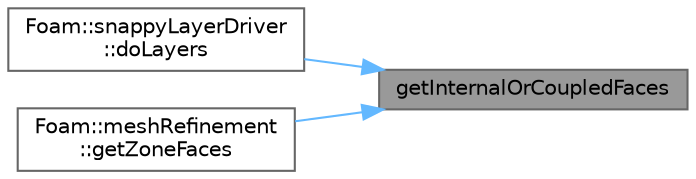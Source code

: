 digraph "getInternalOrCoupledFaces"
{
 // LATEX_PDF_SIZE
  bgcolor="transparent";
  edge [fontname=Helvetica,fontsize=10,labelfontname=Helvetica,labelfontsize=10];
  node [fontname=Helvetica,fontsize=10,shape=box,height=0.2,width=0.4];
  rankdir="RL";
  Node1 [id="Node000001",label="getInternalOrCoupledFaces",height=0.2,width=0.4,color="gray40", fillcolor="grey60", style="filled", fontcolor="black",tooltip=" "];
  Node1 -> Node2 [id="edge1_Node000001_Node000002",dir="back",color="steelblue1",style="solid",tooltip=" "];
  Node2 [id="Node000002",label="Foam::snappyLayerDriver\l::doLayers",height=0.2,width=0.4,color="grey40", fillcolor="white", style="filled",URL="$classFoam_1_1snappyLayerDriver.html#ab5d22de610634a4b1d7160dc1fcbe731",tooltip=" "];
  Node1 -> Node3 [id="edge2_Node000001_Node000003",dir="back",color="steelblue1",style="solid",tooltip=" "];
  Node3 [id="Node000003",label="Foam::meshRefinement\l::getZoneFaces",height=0.2,width=0.4,color="grey40", fillcolor="white", style="filled",URL="$classFoam_1_1meshRefinement.html#a6f1978c0859b006d7292ef86f9f61ec1",tooltip=" "];
}
